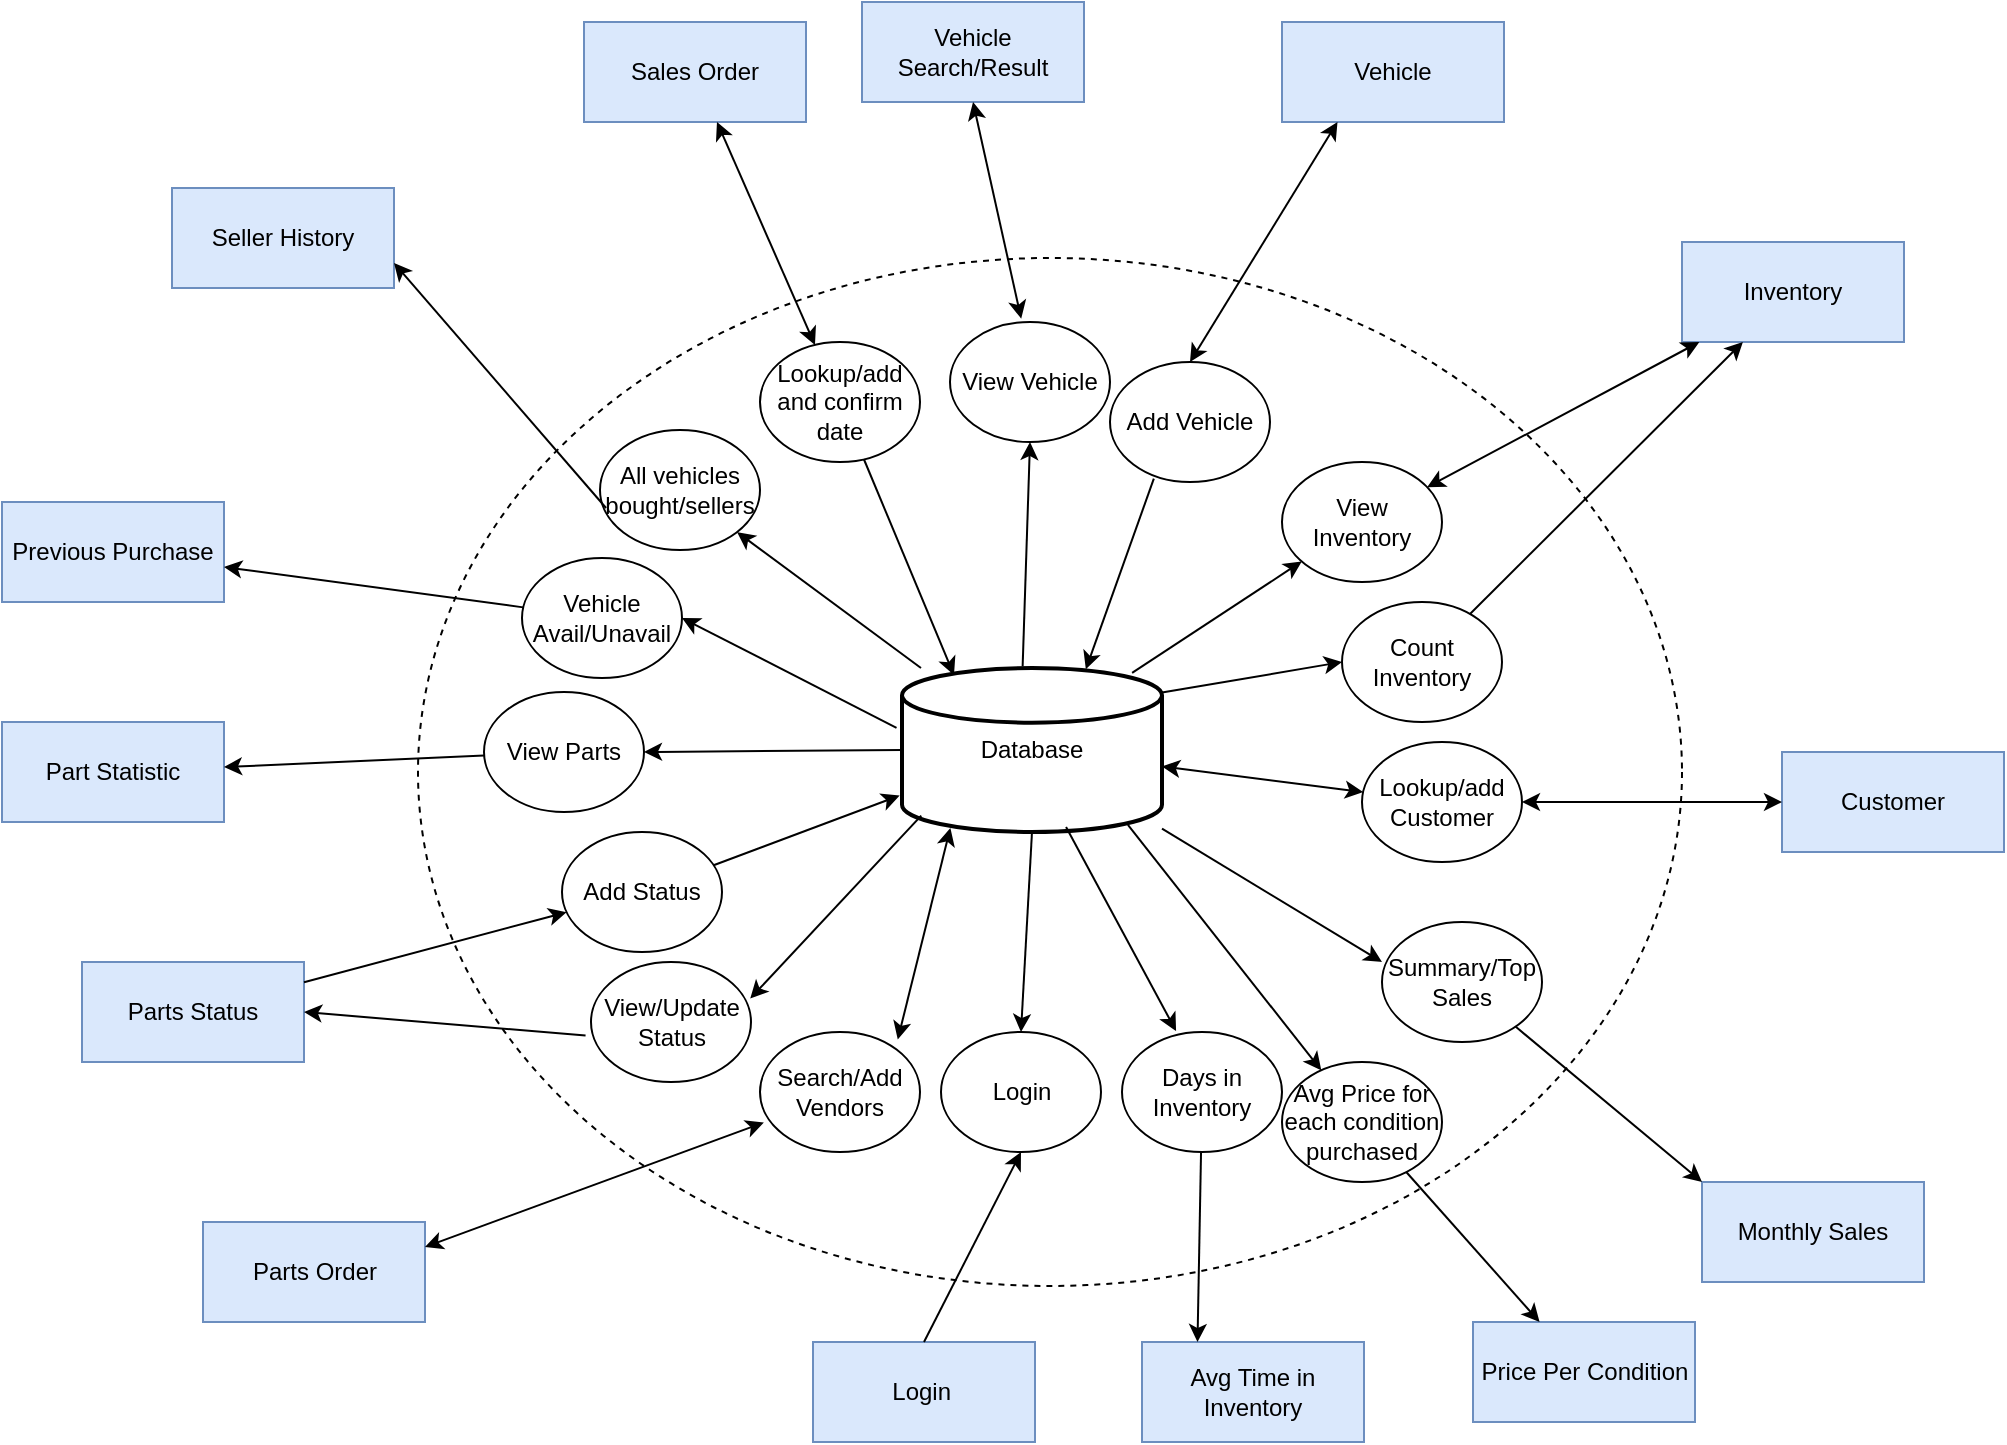 <mxfile version="21.7.4" type="github">
  <diagram id="C5RBs43oDa-KdzZeNtuy" name="Page-1">
    <mxGraphModel dx="1020" dy="727" grid="0" gridSize="10" guides="1" tooltips="1" connect="1" arrows="1" fold="1" page="1" pageScale="1" pageWidth="1169" pageHeight="827" math="0" shadow="0">
      <root>
        <mxCell id="WIyWlLk6GJQsqaUBKTNV-0" />
        <mxCell id="WIyWlLk6GJQsqaUBKTNV-1" parent="WIyWlLk6GJQsqaUBKTNV-0" />
        <mxCell id="uV2LBQL4sui9GxUohKkc-7" value="Database" style="strokeWidth=2;html=1;shape=mxgraph.flowchart.database;whiteSpace=wrap;" parent="WIyWlLk6GJQsqaUBKTNV-1" vertex="1">
          <mxGeometry x="520" y="373" width="130" height="82" as="geometry" />
        </mxCell>
        <mxCell id="uV2LBQL4sui9GxUohKkc-14" value="Login&amp;nbsp;" style="rounded=0;whiteSpace=wrap;html=1;fillColor=#dae8fc;strokeColor=#6c8ebf;" parent="WIyWlLk6GJQsqaUBKTNV-1" vertex="1">
          <mxGeometry x="475.5" y="710" width="111" height="50" as="geometry" />
        </mxCell>
        <mxCell id="uV2LBQL4sui9GxUohKkc-15" value="" style="endArrow=classic;html=1;rounded=0;exitX=0.5;exitY=0;exitDx=0;exitDy=0;entryX=0.5;entryY=1;entryDx=0;entryDy=0;fontSize=12;fillColor=default;" parent="WIyWlLk6GJQsqaUBKTNV-1" source="uV2LBQL4sui9GxUohKkc-14" target="uV2LBQL4sui9GxUohKkc-31" edge="1">
          <mxGeometry width="50" height="50" relative="1" as="geometry">
            <mxPoint x="590" y="650" as="sourcePoint" />
            <mxPoint x="574" y="600" as="targetPoint" />
          </mxGeometry>
        </mxCell>
        <mxCell id="uV2LBQL4sui9GxUohKkc-16" value="" style="endArrow=classic;html=1;rounded=0;exitX=0.5;exitY=1;exitDx=0;exitDy=0;exitPerimeter=0;fontSize=12;fillColor=default;entryX=0.5;entryY=0;entryDx=0;entryDy=0;" parent="WIyWlLk6GJQsqaUBKTNV-1" source="uV2LBQL4sui9GxUohKkc-7" target="uV2LBQL4sui9GxUohKkc-31" edge="1">
          <mxGeometry width="50" height="50" relative="1" as="geometry">
            <mxPoint x="590" y="460" as="sourcePoint" />
            <mxPoint x="574" y="550" as="targetPoint" />
          </mxGeometry>
        </mxCell>
        <mxCell id="uV2LBQL4sui9GxUohKkc-27" value="View/Update Status" style="ellipse;whiteSpace=wrap;html=1;" parent="WIyWlLk6GJQsqaUBKTNV-1" vertex="1">
          <mxGeometry x="364.5" y="520" width="80" height="60" as="geometry" />
        </mxCell>
        <mxCell id="uV2LBQL4sui9GxUohKkc-31" value="Login&lt;br&gt;" style="ellipse;whiteSpace=wrap;html=1;" parent="WIyWlLk6GJQsqaUBKTNV-1" vertex="1">
          <mxGeometry x="539.5" y="555" width="80" height="60" as="geometry" />
        </mxCell>
        <mxCell id="uV2LBQL4sui9GxUohKkc-33" value="Add Status" style="ellipse;whiteSpace=wrap;html=1;" parent="WIyWlLk6GJQsqaUBKTNV-1" vertex="1">
          <mxGeometry x="350" y="455" width="80" height="60" as="geometry" />
        </mxCell>
        <mxCell id="uV2LBQL4sui9GxUohKkc-34" value="Lookup/add and confirm date" style="ellipse;whiteSpace=wrap;html=1;" parent="WIyWlLk6GJQsqaUBKTNV-1" vertex="1">
          <mxGeometry x="449" y="210" width="80" height="60" as="geometry" />
        </mxCell>
        <mxCell id="uV2LBQL4sui9GxUohKkc-35" value="Add Vehicle" style="ellipse;whiteSpace=wrap;html=1;" parent="WIyWlLk6GJQsqaUBKTNV-1" vertex="1">
          <mxGeometry x="624" y="220" width="80" height="60" as="geometry" />
        </mxCell>
        <mxCell id="uV2LBQL4sui9GxUohKkc-36" value="Vehicle Search/Result" style="rounded=0;whiteSpace=wrap;html=1;fillColor=#dae8fc;strokeColor=#6c8ebf;" parent="WIyWlLk6GJQsqaUBKTNV-1" vertex="1">
          <mxGeometry x="500" y="40" width="111" height="50" as="geometry" />
        </mxCell>
        <mxCell id="uV2LBQL4sui9GxUohKkc-37" value="Vehicle" style="rounded=0;whiteSpace=wrap;html=1;fillColor=#dae8fc;strokeColor=#6c8ebf;" parent="WIyWlLk6GJQsqaUBKTNV-1" vertex="1">
          <mxGeometry x="710" y="50" width="111" height="50" as="geometry" />
        </mxCell>
        <mxCell id="uV2LBQL4sui9GxUohKkc-38" value="Customer" style="rounded=0;whiteSpace=wrap;html=1;fillColor=#dae8fc;strokeColor=#6c8ebf;" parent="WIyWlLk6GJQsqaUBKTNV-1" vertex="1">
          <mxGeometry x="960" y="415" width="111" height="50" as="geometry" />
        </mxCell>
        <mxCell id="uV2LBQL4sui9GxUohKkc-41" value="Parts Status" style="rounded=0;whiteSpace=wrap;html=1;fillColor=#dae8fc;strokeColor=#6c8ebf;" parent="WIyWlLk6GJQsqaUBKTNV-1" vertex="1">
          <mxGeometry x="110" y="520" width="111" height="50" as="geometry" />
        </mxCell>
        <mxCell id="uV2LBQL4sui9GxUohKkc-42" value="Sales Order" style="rounded=0;whiteSpace=wrap;html=1;fillColor=#dae8fc;strokeColor=#6c8ebf;" parent="WIyWlLk6GJQsqaUBKTNV-1" vertex="1">
          <mxGeometry x="361" y="50" width="111" height="50" as="geometry" />
        </mxCell>
        <mxCell id="uV2LBQL4sui9GxUohKkc-45" value="" style="endArrow=classic;html=1;rounded=0;entryX=0.2;entryY=0.043;entryDx=0;entryDy=0;entryPerimeter=0;" parent="WIyWlLk6GJQsqaUBKTNV-1" source="uV2LBQL4sui9GxUohKkc-34" target="uV2LBQL4sui9GxUohKkc-7" edge="1">
          <mxGeometry width="50" height="50" relative="1" as="geometry">
            <mxPoint x="450" y="373" as="sourcePoint" />
            <mxPoint x="470" y="310" as="targetPoint" />
          </mxGeometry>
        </mxCell>
        <mxCell id="uV2LBQL4sui9GxUohKkc-46" value="Lookup/add Customer" style="ellipse;whiteSpace=wrap;html=1;" parent="WIyWlLk6GJQsqaUBKTNV-1" vertex="1">
          <mxGeometry x="750" y="410" width="80" height="60" as="geometry" />
        </mxCell>
        <mxCell id="uV2LBQL4sui9GxUohKkc-48" value="View Vehicle" style="ellipse;whiteSpace=wrap;html=1;" parent="WIyWlLk6GJQsqaUBKTNV-1" vertex="1">
          <mxGeometry x="544" y="200" width="80" height="60" as="geometry" />
        </mxCell>
        <mxCell id="uV2LBQL4sui9GxUohKkc-50" value="Part Statistic" style="rounded=0;whiteSpace=wrap;html=1;fillColor=#dae8fc;strokeColor=#6c8ebf;" parent="WIyWlLk6GJQsqaUBKTNV-1" vertex="1">
          <mxGeometry x="70" y="400" width="111" height="50" as="geometry" />
        </mxCell>
        <mxCell id="uV2LBQL4sui9GxUohKkc-51" value="View Parts" style="ellipse;whiteSpace=wrap;html=1;" parent="WIyWlLk6GJQsqaUBKTNV-1" vertex="1">
          <mxGeometry x="311" y="385" width="80" height="60" as="geometry" />
        </mxCell>
        <mxCell id="uV2LBQL4sui9GxUohKkc-52" value="Previous Purchase" style="rounded=0;whiteSpace=wrap;html=1;fillColor=#dae8fc;strokeColor=#6c8ebf;" parent="WIyWlLk6GJQsqaUBKTNV-1" vertex="1">
          <mxGeometry x="70" y="290" width="111" height="50" as="geometry" />
        </mxCell>
        <mxCell id="uV2LBQL4sui9GxUohKkc-53" value="Vehicle Avail/Unavail" style="ellipse;whiteSpace=wrap;html=1;" parent="WIyWlLk6GJQsqaUBKTNV-1" vertex="1">
          <mxGeometry x="330" y="318" width="80" height="60" as="geometry" />
        </mxCell>
        <mxCell id="uV2LBQL4sui9GxUohKkc-54" value="Inventory&lt;br&gt;" style="rounded=0;whiteSpace=wrap;html=1;fillColor=#dae8fc;strokeColor=#6c8ebf;" parent="WIyWlLk6GJQsqaUBKTNV-1" vertex="1">
          <mxGeometry x="910" y="160" width="111" height="50" as="geometry" />
        </mxCell>
        <mxCell id="uV2LBQL4sui9GxUohKkc-55" value="View Inventory" style="ellipse;whiteSpace=wrap;html=1;" parent="WIyWlLk6GJQsqaUBKTNV-1" vertex="1">
          <mxGeometry x="710" y="270" width="80" height="60" as="geometry" />
        </mxCell>
        <mxCell id="uV2LBQL4sui9GxUohKkc-56" value="Count Inventory" style="ellipse;whiteSpace=wrap;html=1;" parent="WIyWlLk6GJQsqaUBKTNV-1" vertex="1">
          <mxGeometry x="740" y="340" width="80" height="60" as="geometry" />
        </mxCell>
        <mxCell id="uV2LBQL4sui9GxUohKkc-57" value="Parts Order" style="rounded=0;whiteSpace=wrap;html=1;fillColor=#dae8fc;strokeColor=#6c8ebf;" parent="WIyWlLk6GJQsqaUBKTNV-1" vertex="1">
          <mxGeometry x="170.5" y="650" width="111" height="50" as="geometry" />
        </mxCell>
        <mxCell id="uV2LBQL4sui9GxUohKkc-58" value="Search/Add Vendors" style="ellipse;whiteSpace=wrap;html=1;" parent="WIyWlLk6GJQsqaUBKTNV-1" vertex="1">
          <mxGeometry x="449" y="555" width="80" height="60" as="geometry" />
        </mxCell>
        <mxCell id="uV2LBQL4sui9GxUohKkc-59" value="" style="endArrow=classic;html=1;rounded=0;entryX=0.5;entryY=1;entryDx=0;entryDy=0;exitX=0.464;exitY=-0.01;exitDx=0;exitDy=0;exitPerimeter=0;" parent="WIyWlLk6GJQsqaUBKTNV-1" source="uV2LBQL4sui9GxUohKkc-7" target="uV2LBQL4sui9GxUohKkc-48" edge="1">
          <mxGeometry width="50" height="50" relative="1" as="geometry">
            <mxPoint x="580" y="350" as="sourcePoint" />
            <mxPoint x="610" y="290" as="targetPoint" />
          </mxGeometry>
        </mxCell>
        <mxCell id="uV2LBQL4sui9GxUohKkc-60" value="" style="endArrow=classic;startArrow=classic;html=1;rounded=0;entryX=0.5;entryY=1;entryDx=0;entryDy=0;exitX=0.445;exitY=-0.028;exitDx=0;exitDy=0;exitPerimeter=0;" parent="WIyWlLk6GJQsqaUBKTNV-1" source="uV2LBQL4sui9GxUohKkc-48" target="uV2LBQL4sui9GxUohKkc-36" edge="1">
          <mxGeometry width="50" height="50" relative="1" as="geometry">
            <mxPoint x="559" y="190" as="sourcePoint" />
            <mxPoint x="570" y="120" as="targetPoint" />
          </mxGeometry>
        </mxCell>
        <mxCell id="uV2LBQL4sui9GxUohKkc-61" value="" style="endArrow=classic;startArrow=classic;html=1;rounded=0;exitX=0.5;exitY=0;exitDx=0;exitDy=0;entryX=0.25;entryY=1;entryDx=0;entryDy=0;" parent="WIyWlLk6GJQsqaUBKTNV-1" source="uV2LBQL4sui9GxUohKkc-35" target="uV2LBQL4sui9GxUohKkc-37" edge="1">
          <mxGeometry width="50" height="50" relative="1" as="geometry">
            <mxPoint x="670" y="220" as="sourcePoint" />
            <mxPoint x="720" y="170" as="targetPoint" />
          </mxGeometry>
        </mxCell>
        <mxCell id="uV2LBQL4sui9GxUohKkc-62" value="" style="endArrow=classic;startArrow=classic;html=1;rounded=0;" parent="WIyWlLk6GJQsqaUBKTNV-1" source="uV2LBQL4sui9GxUohKkc-55" target="uV2LBQL4sui9GxUohKkc-54" edge="1">
          <mxGeometry width="50" height="50" relative="1" as="geometry">
            <mxPoint x="781" y="310" as="sourcePoint" />
            <mxPoint x="831" y="260" as="targetPoint" />
          </mxGeometry>
        </mxCell>
        <mxCell id="uV2LBQL4sui9GxUohKkc-63" value="" style="endArrow=classic;html=1;rounded=0;exitX=0.885;exitY=0.03;exitDx=0;exitDy=0;exitPerimeter=0;" parent="WIyWlLk6GJQsqaUBKTNV-1" source="uV2LBQL4sui9GxUohKkc-7" target="uV2LBQL4sui9GxUohKkc-55" edge="1">
          <mxGeometry width="50" height="50" relative="1" as="geometry">
            <mxPoint x="670" y="378" as="sourcePoint" />
            <mxPoint x="720" y="328" as="targetPoint" />
          </mxGeometry>
        </mxCell>
        <mxCell id="uV2LBQL4sui9GxUohKkc-64" value="" style="endArrow=classic;html=1;rounded=0;entryX=0.707;entryY=0.008;entryDx=0;entryDy=0;entryPerimeter=0;exitX=0.274;exitY=0.972;exitDx=0;exitDy=0;exitPerimeter=0;" parent="WIyWlLk6GJQsqaUBKTNV-1" source="uV2LBQL4sui9GxUohKkc-35" target="uV2LBQL4sui9GxUohKkc-7" edge="1">
          <mxGeometry width="50" height="50" relative="1" as="geometry">
            <mxPoint x="590" y="280" as="sourcePoint" />
            <mxPoint x="650" y="300" as="targetPoint" />
          </mxGeometry>
        </mxCell>
        <mxCell id="uV2LBQL4sui9GxUohKkc-65" value="" style="endArrow=classic;html=1;rounded=0;entryX=0;entryY=0.5;entryDx=0;entryDy=0;exitX=1;exitY=0.15;exitDx=0;exitDy=0;exitPerimeter=0;" parent="WIyWlLk6GJQsqaUBKTNV-1" source="uV2LBQL4sui9GxUohKkc-7" target="uV2LBQL4sui9GxUohKkc-56" edge="1">
          <mxGeometry width="50" height="50" relative="1" as="geometry">
            <mxPoint x="680" y="439" as="sourcePoint" />
            <mxPoint x="730" y="389" as="targetPoint" />
          </mxGeometry>
        </mxCell>
        <mxCell id="uV2LBQL4sui9GxUohKkc-66" value="" style="endArrow=classic;html=1;rounded=0;" parent="WIyWlLk6GJQsqaUBKTNV-1" source="uV2LBQL4sui9GxUohKkc-56" target="uV2LBQL4sui9GxUohKkc-54" edge="1">
          <mxGeometry width="50" height="50" relative="1" as="geometry">
            <mxPoint x="810" y="360" as="sourcePoint" />
            <mxPoint x="860" y="290" as="targetPoint" />
          </mxGeometry>
        </mxCell>
        <mxCell id="uV2LBQL4sui9GxUohKkc-67" value="" style="endArrow=classic;startArrow=classic;html=1;rounded=0;" parent="WIyWlLk6GJQsqaUBKTNV-1" source="uV2LBQL4sui9GxUohKkc-7" target="uV2LBQL4sui9GxUohKkc-46" edge="1">
          <mxGeometry width="50" height="50" relative="1" as="geometry">
            <mxPoint x="690" y="510" as="sourcePoint" />
            <mxPoint x="740" y="460" as="targetPoint" />
          </mxGeometry>
        </mxCell>
        <mxCell id="uV2LBQL4sui9GxUohKkc-68" value="" style="endArrow=classic;startArrow=classic;html=1;rounded=0;" parent="WIyWlLk6GJQsqaUBKTNV-1" source="uV2LBQL4sui9GxUohKkc-46" target="uV2LBQL4sui9GxUohKkc-38" edge="1">
          <mxGeometry width="50" height="50" relative="1" as="geometry">
            <mxPoint x="800" y="540" as="sourcePoint" />
            <mxPoint x="850" y="490" as="targetPoint" />
          </mxGeometry>
        </mxCell>
        <mxCell id="uV2LBQL4sui9GxUohKkc-70" value="" style="endArrow=classic;html=1;rounded=0;entryX=0.995;entryY=0.305;entryDx=0;entryDy=0;entryPerimeter=0;exitX=0.074;exitY=0.9;exitDx=0;exitDy=0;exitPerimeter=0;" parent="WIyWlLk6GJQsqaUBKTNV-1" source="uV2LBQL4sui9GxUohKkc-7" target="uV2LBQL4sui9GxUohKkc-27" edge="1">
          <mxGeometry width="50" height="50" relative="1" as="geometry">
            <mxPoint x="490" y="590" as="sourcePoint" />
            <mxPoint x="540" y="540" as="targetPoint" />
          </mxGeometry>
        </mxCell>
        <mxCell id="uV2LBQL4sui9GxUohKkc-71" value="" style="endArrow=classic;html=1;rounded=0;entryX=1;entryY=0.5;entryDx=0;entryDy=0;exitX=-0.034;exitY=0.613;exitDx=0;exitDy=0;exitPerimeter=0;" parent="WIyWlLk6GJQsqaUBKTNV-1" source="uV2LBQL4sui9GxUohKkc-27" target="uV2LBQL4sui9GxUohKkc-41" edge="1">
          <mxGeometry width="50" height="50" relative="1" as="geometry">
            <mxPoint x="530" y="460" as="sourcePoint" />
            <mxPoint x="540" y="540" as="targetPoint" />
          </mxGeometry>
        </mxCell>
        <mxCell id="uV2LBQL4sui9GxUohKkc-72" value="" style="endArrow=classic;html=1;rounded=0;entryX=-0.009;entryY=0.778;entryDx=0;entryDy=0;entryPerimeter=0;" parent="WIyWlLk6GJQsqaUBKTNV-1" source="uV2LBQL4sui9GxUohKkc-33" target="uV2LBQL4sui9GxUohKkc-7" edge="1">
          <mxGeometry width="50" height="50" relative="1" as="geometry">
            <mxPoint x="391" y="470" as="sourcePoint" />
            <mxPoint x="441" y="420" as="targetPoint" />
          </mxGeometry>
        </mxCell>
        <mxCell id="uV2LBQL4sui9GxUohKkc-73" value="" style="endArrow=classic;html=1;rounded=0;" parent="WIyWlLk6GJQsqaUBKTNV-1" source="uV2LBQL4sui9GxUohKkc-41" target="uV2LBQL4sui9GxUohKkc-33" edge="1">
          <mxGeometry width="50" height="50" relative="1" as="geometry">
            <mxPoint x="186.38" y="508.01" as="sourcePoint" />
            <mxPoint x="339" y="488" as="targetPoint" />
          </mxGeometry>
        </mxCell>
        <mxCell id="uV2LBQL4sui9GxUohKkc-74" value="" style="endArrow=classic;startArrow=classic;html=1;rounded=0;exitX=1;exitY=0.25;exitDx=0;exitDy=0;entryX=0.024;entryY=0.754;entryDx=0;entryDy=0;entryPerimeter=0;" parent="WIyWlLk6GJQsqaUBKTNV-1" source="uV2LBQL4sui9GxUohKkc-57" target="uV2LBQL4sui9GxUohKkc-58" edge="1">
          <mxGeometry width="50" height="50" relative="1" as="geometry">
            <mxPoint x="490" y="590" as="sourcePoint" />
            <mxPoint x="540" y="540" as="targetPoint" />
          </mxGeometry>
        </mxCell>
        <mxCell id="uV2LBQL4sui9GxUohKkc-75" value="" style="endArrow=classic;startArrow=classic;html=1;rounded=0;entryX=0.186;entryY=0.975;entryDx=0;entryDy=0;entryPerimeter=0;exitX=0.861;exitY=0.062;exitDx=0;exitDy=0;exitPerimeter=0;" parent="WIyWlLk6GJQsqaUBKTNV-1" source="uV2LBQL4sui9GxUohKkc-58" target="uV2LBQL4sui9GxUohKkc-7" edge="1">
          <mxGeometry width="50" height="50" relative="1" as="geometry">
            <mxPoint x="490" y="590" as="sourcePoint" />
            <mxPoint x="550" y="460" as="targetPoint" />
          </mxGeometry>
        </mxCell>
        <mxCell id="uV2LBQL4sui9GxUohKkc-76" value="" style="endArrow=classic;html=1;rounded=0;" parent="WIyWlLk6GJQsqaUBKTNV-1" source="uV2LBQL4sui9GxUohKkc-51" target="uV2LBQL4sui9GxUohKkc-50" edge="1">
          <mxGeometry width="50" height="50" relative="1" as="geometry">
            <mxPoint x="490" y="440" as="sourcePoint" />
            <mxPoint x="540" y="390" as="targetPoint" />
          </mxGeometry>
        </mxCell>
        <mxCell id="uV2LBQL4sui9GxUohKkc-77" value="" style="endArrow=classic;html=1;rounded=0;entryX=1;entryY=0.5;entryDx=0;entryDy=0;exitX=0;exitY=0.5;exitDx=0;exitDy=0;exitPerimeter=0;" parent="WIyWlLk6GJQsqaUBKTNV-1" source="uV2LBQL4sui9GxUohKkc-7" target="uV2LBQL4sui9GxUohKkc-51" edge="1">
          <mxGeometry width="50" height="50" relative="1" as="geometry">
            <mxPoint x="490" y="440" as="sourcePoint" />
            <mxPoint x="540" y="390" as="targetPoint" />
          </mxGeometry>
        </mxCell>
        <mxCell id="uV2LBQL4sui9GxUohKkc-78" value="" style="endArrow=classic;html=1;rounded=0;entryX=1;entryY=0.5;entryDx=0;entryDy=0;exitX=-0.021;exitY=0.365;exitDx=0;exitDy=0;exitPerimeter=0;" parent="WIyWlLk6GJQsqaUBKTNV-1" source="uV2LBQL4sui9GxUohKkc-7" target="uV2LBQL4sui9GxUohKkc-53" edge="1">
          <mxGeometry width="50" height="50" relative="1" as="geometry">
            <mxPoint x="490" y="440" as="sourcePoint" />
            <mxPoint x="540" y="390" as="targetPoint" />
          </mxGeometry>
        </mxCell>
        <mxCell id="uV2LBQL4sui9GxUohKkc-79" value="" style="endArrow=classic;html=1;rounded=0;" parent="WIyWlLk6GJQsqaUBKTNV-1" source="uV2LBQL4sui9GxUohKkc-53" target="uV2LBQL4sui9GxUohKkc-52" edge="1">
          <mxGeometry width="50" height="50" relative="1" as="geometry">
            <mxPoint x="261" y="350" as="sourcePoint" />
            <mxPoint x="311" y="300" as="targetPoint" />
          </mxGeometry>
        </mxCell>
        <mxCell id="uV2LBQL4sui9GxUohKkc-80" value="Avg Time in Inventory" style="rounded=0;whiteSpace=wrap;html=1;fillColor=#dae8fc;strokeColor=#6c8ebf;" parent="WIyWlLk6GJQsqaUBKTNV-1" vertex="1">
          <mxGeometry x="640" y="710" width="111" height="50" as="geometry" />
        </mxCell>
        <mxCell id="uV2LBQL4sui9GxUohKkc-81" value="Days in Inventory" style="ellipse;whiteSpace=wrap;html=1;" parent="WIyWlLk6GJQsqaUBKTNV-1" vertex="1">
          <mxGeometry x="630" y="555" width="80" height="60" as="geometry" />
        </mxCell>
        <mxCell id="uV2LBQL4sui9GxUohKkc-82" value="" style="endArrow=classic;html=1;rounded=0;entryX=0.338;entryY=-0.008;entryDx=0;entryDy=0;entryPerimeter=0;exitX=0.631;exitY=0.97;exitDx=0;exitDy=0;exitPerimeter=0;" parent="WIyWlLk6GJQsqaUBKTNV-1" source="uV2LBQL4sui9GxUohKkc-7" target="uV2LBQL4sui9GxUohKkc-81" edge="1">
          <mxGeometry width="50" height="50" relative="1" as="geometry">
            <mxPoint x="610" y="510" as="sourcePoint" />
            <mxPoint x="640" y="380" as="targetPoint" />
          </mxGeometry>
        </mxCell>
        <mxCell id="uV2LBQL4sui9GxUohKkc-83" value="" style="endArrow=classic;html=1;rounded=0;entryX=0.25;entryY=0;entryDx=0;entryDy=0;" parent="WIyWlLk6GJQsqaUBKTNV-1" source="uV2LBQL4sui9GxUohKkc-81" target="uV2LBQL4sui9GxUohKkc-80" edge="1">
          <mxGeometry width="50" height="50" relative="1" as="geometry">
            <mxPoint x="680" y="620" as="sourcePoint" />
            <mxPoint x="640" y="380" as="targetPoint" />
          </mxGeometry>
        </mxCell>
        <mxCell id="uV2LBQL4sui9GxUohKkc-85" value="Price Per Condition" style="rounded=0;whiteSpace=wrap;html=1;fillColor=#dae8fc;strokeColor=#6c8ebf;" parent="WIyWlLk6GJQsqaUBKTNV-1" vertex="1">
          <mxGeometry x="805.5" y="700" width="111" height="50" as="geometry" />
        </mxCell>
        <mxCell id="uV2LBQL4sui9GxUohKkc-86" value="Avg Price for each condition purchased" style="ellipse;whiteSpace=wrap;html=1;" parent="WIyWlLk6GJQsqaUBKTNV-1" vertex="1">
          <mxGeometry x="710" y="570" width="80" height="60" as="geometry" />
        </mxCell>
        <mxCell id="uV2LBQL4sui9GxUohKkc-87" value="" style="endArrow=classic;html=1;rounded=0;" parent="WIyWlLk6GJQsqaUBKTNV-1" source="uV2LBQL4sui9GxUohKkc-86" target="uV2LBQL4sui9GxUohKkc-85" edge="1">
          <mxGeometry width="50" height="50" relative="1" as="geometry">
            <mxPoint x="590" y="430" as="sourcePoint" />
            <mxPoint x="640" y="380" as="targetPoint" />
          </mxGeometry>
        </mxCell>
        <mxCell id="uV2LBQL4sui9GxUohKkc-88" value="" style="endArrow=classic;html=1;rounded=0;exitX=0.869;exitY=0.957;exitDx=0;exitDy=0;exitPerimeter=0;" parent="WIyWlLk6GJQsqaUBKTNV-1" source="uV2LBQL4sui9GxUohKkc-7" target="uV2LBQL4sui9GxUohKkc-86" edge="1">
          <mxGeometry width="50" height="50" relative="1" as="geometry">
            <mxPoint x="590" y="430" as="sourcePoint" />
            <mxPoint x="640" y="380" as="targetPoint" />
          </mxGeometry>
        </mxCell>
        <mxCell id="uV2LBQL4sui9GxUohKkc-89" value="Summary/Top Sales" style="ellipse;whiteSpace=wrap;html=1;" parent="WIyWlLk6GJQsqaUBKTNV-1" vertex="1">
          <mxGeometry x="760" y="500" width="80" height="60" as="geometry" />
        </mxCell>
        <mxCell id="uV2LBQL4sui9GxUohKkc-90" value="Monthly Sales" style="rounded=0;whiteSpace=wrap;html=1;fillColor=#dae8fc;strokeColor=#6c8ebf;" parent="WIyWlLk6GJQsqaUBKTNV-1" vertex="1">
          <mxGeometry x="920" y="630" width="111" height="50" as="geometry" />
        </mxCell>
        <mxCell id="uV2LBQL4sui9GxUohKkc-91" value="" style="endArrow=classic;html=1;rounded=0;entryX=0;entryY=0;entryDx=0;entryDy=0;" parent="WIyWlLk6GJQsqaUBKTNV-1" source="uV2LBQL4sui9GxUohKkc-89" target="uV2LBQL4sui9GxUohKkc-90" edge="1">
          <mxGeometry width="50" height="50" relative="1" as="geometry">
            <mxPoint x="590" y="430" as="sourcePoint" />
            <mxPoint x="640" y="380" as="targetPoint" />
          </mxGeometry>
        </mxCell>
        <mxCell id="uV2LBQL4sui9GxUohKkc-92" value="" style="endArrow=classic;html=1;rounded=0;entryX=0;entryY=0.333;entryDx=0;entryDy=0;entryPerimeter=0;" parent="WIyWlLk6GJQsqaUBKTNV-1" source="uV2LBQL4sui9GxUohKkc-7" target="uV2LBQL4sui9GxUohKkc-89" edge="1">
          <mxGeometry width="50" height="50" relative="1" as="geometry">
            <mxPoint x="590" y="430" as="sourcePoint" />
            <mxPoint x="640" y="380" as="targetPoint" />
          </mxGeometry>
        </mxCell>
        <mxCell id="uV2LBQL4sui9GxUohKkc-93" value="" style="endArrow=classic;startArrow=classic;html=1;rounded=0;" parent="WIyWlLk6GJQsqaUBKTNV-1" source="uV2LBQL4sui9GxUohKkc-42" target="uV2LBQL4sui9GxUohKkc-34" edge="1">
          <mxGeometry width="50" height="50" relative="1" as="geometry">
            <mxPoint x="394.5" y="190" as="sourcePoint" />
            <mxPoint x="444.5" y="140" as="targetPoint" />
          </mxGeometry>
        </mxCell>
        <mxCell id="uV2LBQL4sui9GxUohKkc-98" value="" style="ellipse;whiteSpace=wrap;html=1;fillColor=none;dashed=1;" parent="WIyWlLk6GJQsqaUBKTNV-1" vertex="1">
          <mxGeometry x="278" y="168" width="632" height="514" as="geometry" />
        </mxCell>
        <mxCell id="uV2LBQL4sui9GxUohKkc-99" value="Seller History" style="rounded=0;whiteSpace=wrap;html=1;fillColor=#dae8fc;strokeColor=#6c8ebf;" parent="WIyWlLk6GJQsqaUBKTNV-1" vertex="1">
          <mxGeometry x="155" y="133" width="111" height="50" as="geometry" />
        </mxCell>
        <mxCell id="uV2LBQL4sui9GxUohKkc-100" value="All vehicles bought/sellers" style="ellipse;whiteSpace=wrap;html=1;" parent="WIyWlLk6GJQsqaUBKTNV-1" vertex="1">
          <mxGeometry x="369" y="254" width="80" height="60" as="geometry" />
        </mxCell>
        <mxCell id="uV2LBQL4sui9GxUohKkc-101" value="" style="endArrow=classic;html=1;rounded=0;" parent="WIyWlLk6GJQsqaUBKTNV-1" source="uV2LBQL4sui9GxUohKkc-7" target="uV2LBQL4sui9GxUohKkc-100" edge="1">
          <mxGeometry width="50" height="50" relative="1" as="geometry">
            <mxPoint x="654" y="480" as="sourcePoint" />
            <mxPoint x="704" y="430" as="targetPoint" />
          </mxGeometry>
        </mxCell>
        <mxCell id="HT3bwbJ6PQpksqsfqqJy-0" value="" style="endArrow=classic;html=1;rounded=0;entryX=1;entryY=0.75;entryDx=0;entryDy=0;exitX=0.038;exitY=0.65;exitDx=0;exitDy=0;exitPerimeter=0;" edge="1" parent="WIyWlLk6GJQsqaUBKTNV-1" source="uV2LBQL4sui9GxUohKkc-100" target="uV2LBQL4sui9GxUohKkc-99">
          <mxGeometry width="50" height="50" relative="1" as="geometry">
            <mxPoint x="496" y="400" as="sourcePoint" />
            <mxPoint x="268" y="185" as="targetPoint" />
          </mxGeometry>
        </mxCell>
      </root>
    </mxGraphModel>
  </diagram>
</mxfile>
